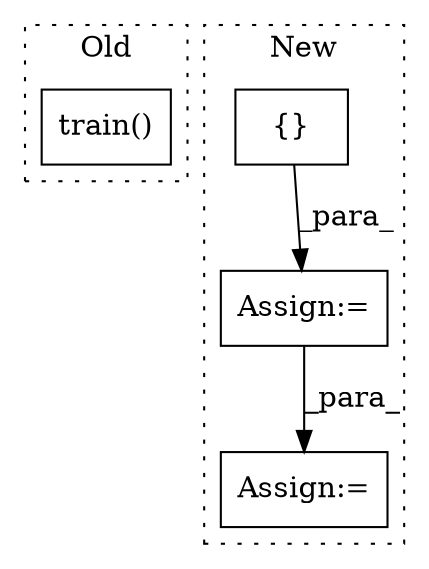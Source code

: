digraph G {
subgraph cluster0 {
1 [label="train()" a="75" s="490" l="13" shape="box"];
label = "Old";
style="dotted";
}
subgraph cluster1 {
2 [label="{}" a="59" s="705,993" l="10,0" shape="box"];
3 [label="Assign:=" a="68" s="702" l="3" shape="box"];
4 [label="Assign:=" a="68" s="1288" l="3" shape="box"];
label = "New";
style="dotted";
}
2 -> 3 [label="_para_"];
3 -> 4 [label="_para_"];
}